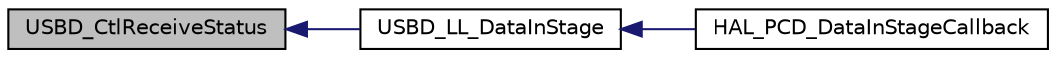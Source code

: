 digraph "USBD_CtlReceiveStatus"
{
  edge [fontname="Helvetica",fontsize="10",labelfontname="Helvetica",labelfontsize="10"];
  node [fontname="Helvetica",fontsize="10",shape=record];
  rankdir="LR";
  Node19 [label="USBD_CtlReceiveStatus",height=0.2,width=0.4,color="black", fillcolor="grey75", style="filled", fontcolor="black"];
  Node19 -> Node20 [dir="back",color="midnightblue",fontsize="10",style="solid",fontname="Helvetica"];
  Node20 [label="USBD_LL_DataInStage",height=0.2,width=0.4,color="black", fillcolor="white", style="filled",URL="$group___u_s_b_d___c_o_r_e___private___functions.html#ga09597f0a303e0148d9f291477f7c4439",tooltip="USBD_DataInStage Handle data in stage. "];
  Node20 -> Node21 [dir="back",color="midnightblue",fontsize="10",style="solid",fontname="Helvetica"];
  Node21 [label="HAL_PCD_DataInStageCallback",height=0.2,width=0.4,color="black", fillcolor="white", style="filled",URL="$group___p_c_d___exported___functions___group2.html#ga1679f5c50539a3dfca1391557e7a757b",tooltip="DataIn Stage callback. "];
}

